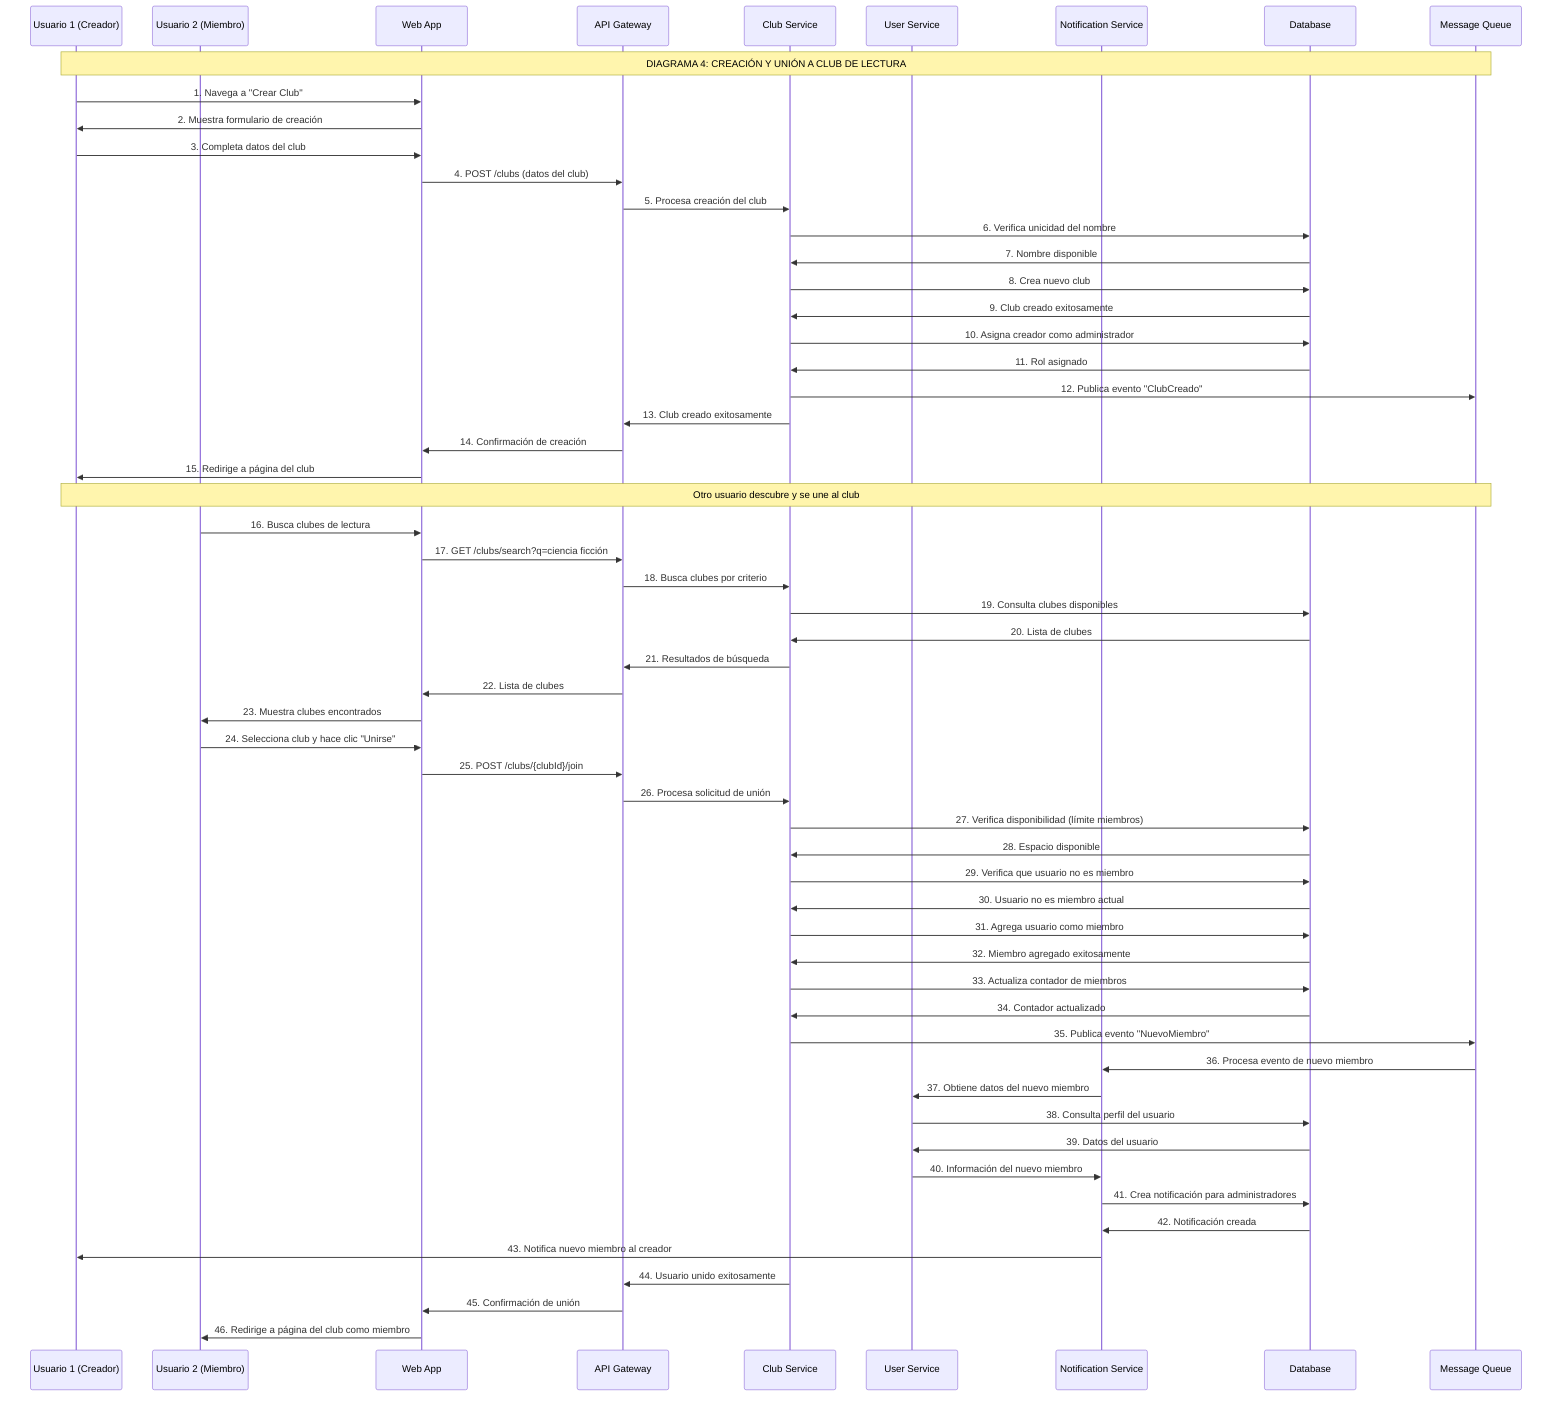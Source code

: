 sequenceDiagram
    participant U1 as Usuario 1 (Creador)
    participant U2 as Usuario 2 (Miembro)
    participant WA as Web App
    participant AG as API Gateway
    participant CS as Club Service
    participant US as User Service
    participant NS as Notification Service
    participant DB as Database
    participant MQ as Message Queue

    Note over U1, MQ: DIAGRAMA 4: CREACIÓN Y UNIÓN A CLUB DE LECTURA

    %% Creación del Club
    U1->>WA: 1. Navega a "Crear Club"
    WA->>U1: 2. Muestra formulario de creación
    U1->>WA: 3. Completa datos del club
    WA->>AG: 4. POST /clubs (datos del club)
    AG->>CS: 5. Procesa creación del club
    CS->>DB: 6. Verifica unicidad del nombre
    DB->>CS: 7. Nombre disponible
    CS->>DB: 8. Crea nuevo club
    DB->>CS: 9. Club creado exitosamente
    CS->>DB: 10. Asigna creador como administrador
    DB->>CS: 11. Rol asignado
    CS->>MQ: 12. Publica evento "ClubCreado"
    CS->>AG: 13. Club creado exitosamente
    AG->>WA: 14. Confirmación de creación
    WA->>U1: 15. Redirige a página del club

    Note over U1, MQ: Otro usuario descubre y se une al club

    %% Búsqueda y descubrimiento de club
    U2->>WA: 16. Busca clubes de lectura
    WA->>AG: 17. GET /clubs/search?q=ciencia ficción
    AG->>CS: 18. Busca clubes por criterio
    CS->>DB: 19. Consulta clubes disponibles
    DB->>CS: 20. Lista de clubes
    CS->>AG: 21. Resultados de búsqueda
    AG->>WA: 22. Lista de clubes
    WA->>U2: 23. Muestra clubes encontrados

    %% Proceso de unión al club
    U2->>WA: 24. Selecciona club y hace clic "Unirse"
    WA->>AG: 25. POST /clubs/{clubId}/join
    AG->>CS: 26. Procesa solicitud de unión
    CS->>DB: 27. Verifica disponibilidad (límite miembros)
    DB->>CS: 28. Espacio disponible
    CS->>DB: 29. Verifica que usuario no es miembro
    DB->>CS: 30. Usuario no es miembro actual
    CS->>DB: 31. Agrega usuario como miembro
    DB->>CS: 32. Miembro agregado exitosamente
    CS->>DB: 33. Actualiza contador de miembros
    DB->>CS: 34. Contador actualizado

    %% Notificaciones
    CS->>MQ: 35. Publica evento "NuevoMiembro"
    MQ->>NS: 36. Procesa evento de nuevo miembro
    NS->>US: 37. Obtiene datos del nuevo miembro
    US->>DB: 38. Consulta perfil del usuario
    DB->>US: 39. Datos del usuario
    US->>NS: 40. Información del nuevo miembro
    NS->>DB: 41. Crea notificación para administradores
    DB->>NS: 42. Notificación creada
    NS->>U1: 43. Notifica nuevo miembro al creador

    CS->>AG: 44. Usuario unido exitosamente
    AG->>WA: 45. Confirmación de unión
    WA->>U2: 46. Redirige a página del club como miembro